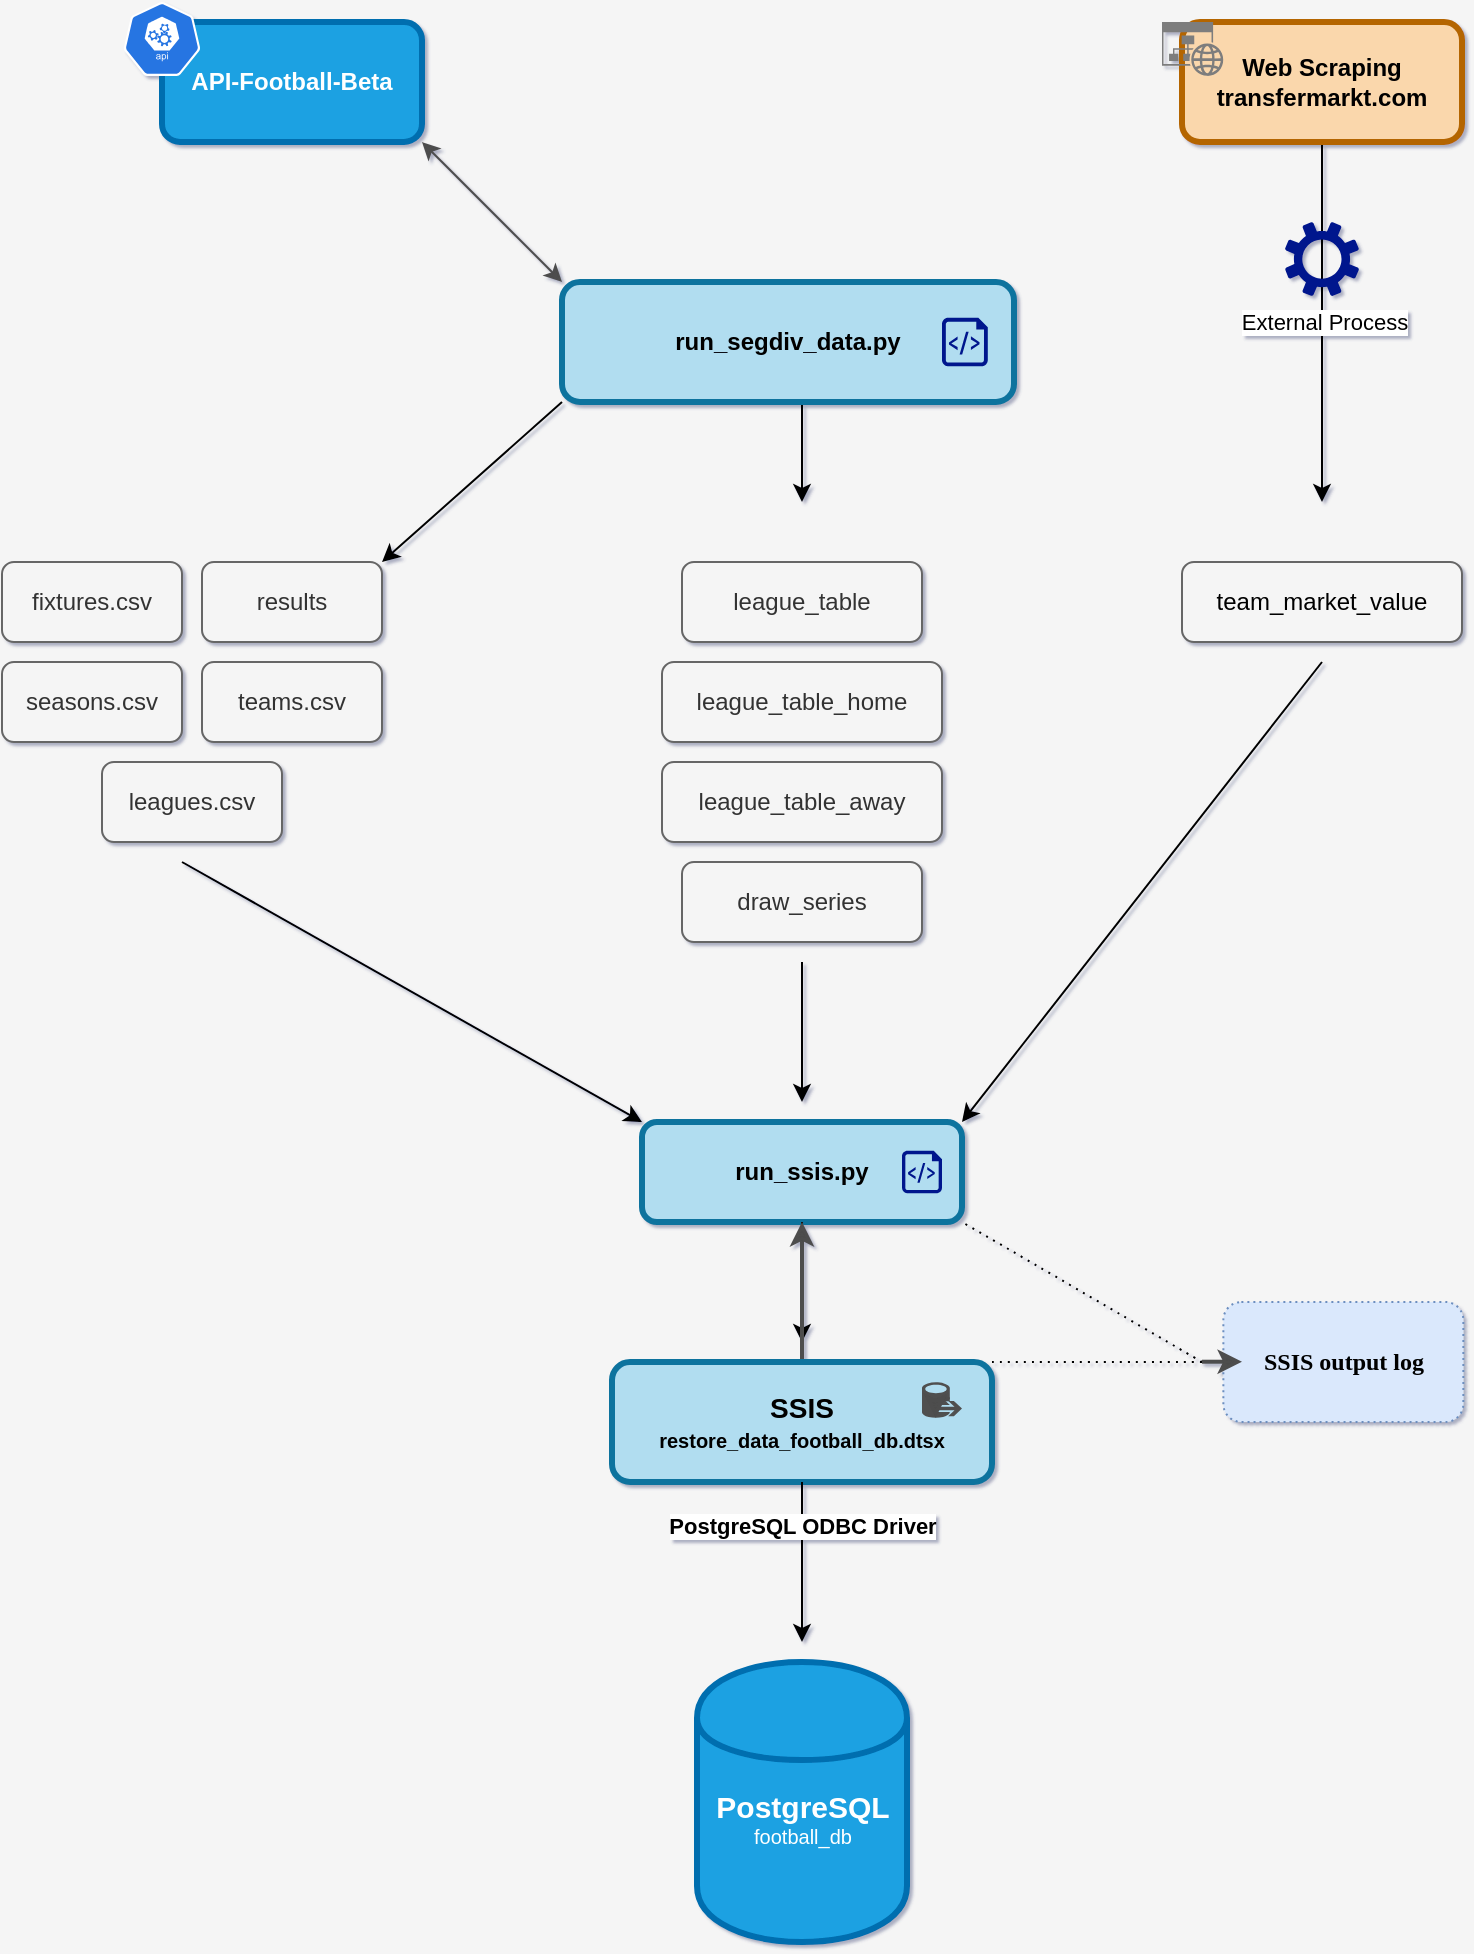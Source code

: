 <mxfile version="20.0.4" type="device"><diagram id="TTiKXAyOZqXI4jngOnn6" name="Page-1"><mxGraphModel dx="1483" dy="827" grid="1" gridSize="9" guides="1" tooltips="1" connect="1" arrows="1" fold="1" page="1" pageScale="1" pageWidth="827" pageHeight="1169" background="#F5F5F5" math="0" shadow="1"><root><mxCell id="0"/><mxCell id="1" parent="0"/><mxCell id="fuP0CIP1Tz-K_ukxdDME-51" style="edgeStyle=orthogonalEdgeStyle;rounded=0;orthogonalLoop=1;jettySize=auto;html=1;" parent="1" source="fuP0CIP1Tz-K_ukxdDME-1" edge="1"><mxGeometry relative="1" as="geometry"><Array as="points"><mxPoint x="440" y="230"/><mxPoint x="440" y="230"/></Array><mxPoint x="440" y="250" as="targetPoint"/></mxGeometry></mxCell><mxCell id="fuP0CIP1Tz-K_ukxdDME-1" value="run_segdiv_data.py" style="rounded=1;whiteSpace=wrap;html=1;fillColor=#b1ddf0;strokeColor=#10739e;strokeWidth=3;fontStyle=1;" parent="1" vertex="1"><mxGeometry x="320" y="140" width="226" height="60" as="geometry"/></mxCell><mxCell id="fuP0CIP1Tz-K_ukxdDME-2" value="fixtures.csv" style="rounded=1;whiteSpace=wrap;html=1;fillColor=#f5f5f5;strokeColor=#666666;fontColor=#333333;" parent="1" vertex="1"><mxGeometry x="40" y="280" width="90" height="40" as="geometry"/></mxCell><mxCell id="fuP0CIP1Tz-K_ukxdDME-3" value="results&lt;br&gt;" style="rounded=1;whiteSpace=wrap;html=1;fillColor=#f5f5f5;fontColor=#333333;strokeColor=#666666;" parent="1" vertex="1"><mxGeometry x="140" y="280" width="90" height="40" as="geometry"/></mxCell><mxCell id="fuP0CIP1Tz-K_ukxdDME-4" value="seasons.csv" style="rounded=1;whiteSpace=wrap;html=1;fillColor=#f5f5f5;fontColor=#333333;strokeColor=#666666;" parent="1" vertex="1"><mxGeometry x="40" y="330" width="90" height="40" as="geometry"/></mxCell><mxCell id="fuP0CIP1Tz-K_ukxdDME-5" value="teams.csv" style="rounded=1;whiteSpace=wrap;html=1;fillColor=#f5f5f5;fontColor=#333333;strokeColor=#666666;" parent="1" vertex="1"><mxGeometry x="140" y="330" width="90" height="40" as="geometry"/></mxCell><mxCell id="fuP0CIP1Tz-K_ukxdDME-7" value="leagues.csv" style="rounded=1;whiteSpace=wrap;html=1;fillColor=#f5f5f5;fontColor=#333333;strokeColor=#666666;" parent="1" vertex="1"><mxGeometry x="90" y="380" width="90" height="40" as="geometry"/></mxCell><mxCell id="fuP0CIP1Tz-K_ukxdDME-8" value="" style="endArrow=classic;html=1;rounded=0;exitX=0;exitY=1;exitDx=0;exitDy=0;entryX=1;entryY=0;entryDx=0;entryDy=0;" parent="1" source="fuP0CIP1Tz-K_ukxdDME-1" target="fuP0CIP1Tz-K_ukxdDME-3" edge="1"><mxGeometry width="50" height="50" relative="1" as="geometry"><mxPoint x="300" y="210" as="sourcePoint"/><mxPoint x="240" y="260" as="targetPoint"/><Array as="points"/></mxGeometry></mxCell><mxCell id="fuP0CIP1Tz-K_ukxdDME-9" value="&lt;b&gt;API-Football-Beta&lt;/b&gt;" style="rounded=1;whiteSpace=wrap;html=1;fillColor=#1ba1e2;strokeColor=#006EAF;strokeWidth=3;fontColor=#ffffff;" parent="1" vertex="1"><mxGeometry x="120" y="10" width="130" height="60" as="geometry"/></mxCell><mxCell id="fuP0CIP1Tz-K_ukxdDME-38" value="" style="endArrow=classic;startArrow=classic;html=1;rounded=0;exitX=0;exitY=0;exitDx=0;exitDy=0;entryX=1;entryY=1;entryDx=0;entryDy=0;strokeWidth=1;fontSize=10;strokeColor=#4D4D4D;" parent="1" source="fuP0CIP1Tz-K_ukxdDME-1" target="fuP0CIP1Tz-K_ukxdDME-9" edge="1"><mxGeometry width="50" height="50" relative="1" as="geometry"><mxPoint x="310" y="140" as="sourcePoint"/><mxPoint x="240" y="80" as="targetPoint"/></mxGeometry></mxCell><mxCell id="fuP0CIP1Tz-K_ukxdDME-53" value="External Process" style="edgeStyle=orthogonalEdgeStyle;orthogonalLoop=1;jettySize=auto;strokeWidth=1;shadow=0;sketch=0;spacingLeft=0;spacingBottom=0;html=1;curved=1;" parent="1" source="fuP0CIP1Tz-K_ukxdDME-39" edge="1"><mxGeometry relative="1" as="geometry"><mxPoint x="700" y="250" as="targetPoint"/></mxGeometry></mxCell><mxCell id="fuP0CIP1Tz-K_ukxdDME-39" value="&lt;b&gt;Web Scraping&lt;br&gt;transfermarkt.com&lt;/b&gt;" style="rounded=1;whiteSpace=wrap;html=1;fillColor=#fad7ac;strokeColor=#b46504;strokeWidth=3;" parent="1" vertex="1"><mxGeometry x="630" y="10" width="140" height="60" as="geometry"/></mxCell><mxCell id="fuP0CIP1Tz-K_ukxdDME-40" value="run_ssis.py" style="rounded=1;whiteSpace=wrap;html=1;fillColor=#b1ddf0;strokeColor=#10739e;strokeWidth=3;fontStyle=1" parent="1" vertex="1"><mxGeometry x="360" y="560" width="160" height="50" as="geometry"/></mxCell><mxCell id="fuP0CIP1Tz-K_ukxdDME-43" value="league_table" style="rounded=1;whiteSpace=wrap;html=1;fillColor=#f5f5f5;fontColor=#333333;strokeColor=#666666;" parent="1" vertex="1"><mxGeometry x="380" y="280" width="120" height="40" as="geometry"/></mxCell><mxCell id="fuP0CIP1Tz-K_ukxdDME-44" value="league_table_home" style="rounded=1;whiteSpace=wrap;html=1;fillColor=#f5f5f5;fontColor=#333333;strokeColor=#666666;" parent="1" vertex="1"><mxGeometry x="370" y="330" width="140" height="40" as="geometry"/></mxCell><mxCell id="fuP0CIP1Tz-K_ukxdDME-47" value="league_table_away" style="rounded=1;whiteSpace=wrap;html=1;fillColor=#f5f5f5;fontColor=#333333;strokeColor=#666666;" parent="1" vertex="1"><mxGeometry x="370" y="380" width="140" height="40" as="geometry"/></mxCell><mxCell id="fuP0CIP1Tz-K_ukxdDME-48" value="draw_series" style="rounded=1;whiteSpace=wrap;html=1;fillColor=#f5f5f5;fontColor=#333333;strokeColor=#666666;" parent="1" vertex="1"><mxGeometry x="380" y="430" width="120" height="40" as="geometry"/></mxCell><mxCell id="fuP0CIP1Tz-K_ukxdDME-54" value="team_market_value" style="rounded=1;whiteSpace=wrap;html=1;fillColor=#f5f5f5;strokeColor=#666666;" parent="1" vertex="1"><mxGeometry x="630" y="280" width="140" height="40" as="geometry"/></mxCell><mxCell id="NS3TTmbyQYQxU1IbLbh8-4" value="" style="endArrow=classic;html=1;rounded=0;" parent="1" edge="1"><mxGeometry width="50" height="50" relative="1" as="geometry"><mxPoint x="440" y="480" as="sourcePoint"/><mxPoint x="440" y="550" as="targetPoint"/></mxGeometry></mxCell><mxCell id="NS3TTmbyQYQxU1IbLbh8-5" value="" style="endArrow=classic;html=1;rounded=0;entryX=1;entryY=0;entryDx=0;entryDy=0;" parent="1" target="fuP0CIP1Tz-K_ukxdDME-40" edge="1"><mxGeometry width="50" height="50" relative="1" as="geometry"><mxPoint x="700" y="330" as="sourcePoint"/><mxPoint x="710" y="420" as="targetPoint"/></mxGeometry></mxCell><mxCell id="NS3TTmbyQYQxU1IbLbh8-6" value="" style="endArrow=classic;html=1;rounded=0;entryX=0;entryY=0;entryDx=0;entryDy=0;" parent="1" target="fuP0CIP1Tz-K_ukxdDME-40" edge="1"><mxGeometry width="50" height="50" relative="1" as="geometry"><mxPoint x="130" y="430" as="sourcePoint"/><mxPoint x="205" y="470" as="targetPoint"/></mxGeometry></mxCell><mxCell id="NS3TTmbyQYQxU1IbLbh8-8" value="" style="endArrow=classic;html=1;rounded=0;exitX=0.5;exitY=1;exitDx=0;exitDy=0;fillColor=none;" parent="1" source="fuP0CIP1Tz-K_ukxdDME-40" edge="1"><mxGeometry width="50" height="50" relative="1" as="geometry"><mxPoint x="390" y="790" as="sourcePoint"/><mxPoint x="440" y="670" as="targetPoint"/></mxGeometry></mxCell><mxCell id="NS3TTmbyQYQxU1IbLbh8-82" value="" style="edgeStyle=orthogonalEdgeStyle;curved=1;sketch=0;orthogonalLoop=1;jettySize=auto;html=1;shadow=0;fontFamily=Times New Roman;fontSize=12;strokeColor=#4D4D4D;strokeWidth=2;" parent="1" source="NS3TTmbyQYQxU1IbLbh8-9" target="fuP0CIP1Tz-K_ukxdDME-40" edge="1"><mxGeometry relative="1" as="geometry"/></mxCell><mxCell id="NS3TTmbyQYQxU1IbLbh8-9" value="&lt;b&gt;&lt;font style=&quot;font-size: 14px;&quot;&gt;SSIS&lt;/font&gt;&lt;br&gt;&lt;font style=&quot;font-size: 10px;&quot;&gt;restore_data_football_db.dtsx&lt;/font&gt;&lt;/b&gt;" style="rounded=1;whiteSpace=wrap;html=1;strokeWidth=3;fillColor=#b1ddf0;strokeColor=#10739e;" parent="1" vertex="1"><mxGeometry x="345" y="680" width="190" height="60" as="geometry"/></mxCell><mxCell id="NS3TTmbyQYQxU1IbLbh8-19" value="&lt;font style=&quot;&quot;&gt;&lt;b style=&quot;&quot;&gt;&lt;font style=&quot;font-size: 15px;&quot;&gt;PostgreSQL&lt;/font&gt;&lt;/b&gt;&lt;/font&gt;&lt;br&gt;football_db" style="shape=cylinder;whiteSpace=wrap;html=1;boundedLbl=1;backgroundOutline=1;fontSize=10;strokeWidth=3;fillColor=#1ba1e2;fontColor=#ffffff;strokeColor=#006EAF;spacingBottom=24;spacingTop=0;spacing=16;align=center;" parent="1" vertex="1"><mxGeometry x="387.5" y="830" width="105" height="140" as="geometry"/></mxCell><mxCell id="NS3TTmbyQYQxU1IbLbh8-20" value="" style="endArrow=classic;html=1;shadow=0;sketch=0;fontSize=10;strokeWidth=1;curved=1;" parent="1" edge="1"><mxGeometry width="50" height="50" relative="1" as="geometry"><mxPoint x="440" y="740" as="sourcePoint"/><mxPoint x="440" y="820" as="targetPoint"/></mxGeometry></mxCell><mxCell id="NS3TTmbyQYQxU1IbLbh8-38" value="PostgreSQL ODBC Driver" style="edgeLabel;html=1;align=center;verticalAlign=middle;resizable=0;points=[];fontSize=11;fontStyle=1" parent="NS3TTmbyQYQxU1IbLbh8-20" vertex="1" connectable="0"><mxGeometry x="-0.465" y="-2" relative="1" as="geometry"><mxPoint x="2" as="offset"/></mxGeometry></mxCell><mxCell id="NS3TTmbyQYQxU1IbLbh8-25" value="" style="sketch=0;aspect=fixed;pointerEvents=1;shadow=0;dashed=0;html=1;strokeColor=none;labelPosition=center;verticalLabelPosition=bottom;verticalAlign=top;align=center;fillColor=#00188D;shape=mxgraph.azure.script_file;fontSize=15;" parent="1" vertex="1"><mxGeometry x="510" y="157.82" width="22.9" height="24.36" as="geometry"/></mxCell><mxCell id="NS3TTmbyQYQxU1IbLbh8-28" value="" style="sketch=0;aspect=fixed;pointerEvents=1;shadow=0;dashed=0;html=1;strokeColor=none;labelPosition=center;verticalLabelPosition=bottom;verticalAlign=top;align=center;fillColor=#00188D;shape=mxgraph.azure.script_file;fontSize=15;" parent="1" vertex="1"><mxGeometry x="490" y="574.36" width="20" height="21.28" as="geometry"/></mxCell><mxCell id="NS3TTmbyQYQxU1IbLbh8-30" value="" style="sketch=0;html=1;dashed=0;whitespace=wrap;fillColor=#2875E2;strokeColor=#ffffff;points=[[0.005,0.63,0],[0.1,0.2,0],[0.9,0.2,0],[0.5,0,0],[0.995,0.63,0],[0.72,0.99,0],[0.5,1,0],[0.28,0.99,0]];shape=mxgraph.kubernetes.icon;prIcon=api;shadow=0;fontSize=15;" parent="1" vertex="1"><mxGeometry x="100" width="40" height="37" as="geometry"/></mxCell><mxCell id="NS3TTmbyQYQxU1IbLbh8-35" value="" style="shape=image;html=1;verticalAlign=top;verticalLabelPosition=bottom;labelBackgroundColor=#ffffff;imageAspect=0;aspect=fixed;image=https://cdn0.iconfinder.com/data/icons/phosphor-light-vol-2/256/file-csv-light-128.png;shadow=0;fontSize=15;strokeWidth=3;" parent="1" vertex="1"><mxGeometry x="123.91" y="257.82" width="22.18" height="22.18" as="geometry"/></mxCell><mxCell id="NS3TTmbyQYQxU1IbLbh8-47" value="" style="sketch=0;pointerEvents=1;shadow=0;dashed=0;html=1;strokeColor=none;labelPosition=center;verticalLabelPosition=bottom;verticalAlign=top;align=center;fillColor=#505050;shape=mxgraph.mscae.intune.data_migration_wizard;fontSize=11;" parent="1" vertex="1"><mxGeometry x="500" y="690" width="20" height="18" as="geometry"/></mxCell><mxCell id="NS3TTmbyQYQxU1IbLbh8-52" value="" style="sketch=0;aspect=fixed;pointerEvents=1;shadow=0;dashed=0;html=1;strokeColor=none;labelPosition=center;verticalLabelPosition=bottom;verticalAlign=top;align=center;shape=mxgraph.mscae.enterprise.website_generic;fillColor=#7D7D7D;fontSize=11;" parent="1" vertex="1"><mxGeometry x="620" y="10" width="30.68" height="27" as="geometry"/></mxCell><mxCell id="NS3TTmbyQYQxU1IbLbh8-53" value="" style="sketch=0;aspect=fixed;pointerEvents=1;shadow=0;dashed=0;html=1;strokeColor=none;labelPosition=center;verticalLabelPosition=bottom;verticalAlign=top;align=center;fillColor=#00188D;shape=mxgraph.mscae.enterprise.settings;fontSize=11;" parent="1" vertex="1"><mxGeometry x="681.5" y="110" width="37" height="37" as="geometry"/></mxCell><mxCell id="NS3TTmbyQYQxU1IbLbh8-58" value="" style="shape=image;html=1;verticalAlign=top;verticalLabelPosition=bottom;labelBackgroundColor=#ffffff;imageAspect=0;aspect=fixed;image=https://cdn0.iconfinder.com/data/icons/phosphor-light-vol-2/256/file-csv-light-128.png;shadow=0;fontSize=15;strokeWidth=3;" parent="1" vertex="1"><mxGeometry x="428.91" y="257.82" width="22.18" height="22.18" as="geometry"/></mxCell><mxCell id="NS3TTmbyQYQxU1IbLbh8-60" value="" style="shape=image;html=1;verticalAlign=top;verticalLabelPosition=bottom;labelBackgroundColor=#ffffff;imageAspect=0;aspect=fixed;image=https://cdn0.iconfinder.com/data/icons/phosphor-light-vol-2/256/file-csv-light-128.png;shadow=0;fontSize=15;strokeWidth=3;" parent="1" vertex="1"><mxGeometry x="688.91" y="257.82" width="22.18" height="22.18" as="geometry"/></mxCell><mxCell id="NS3TTmbyQYQxU1IbLbh8-61" style="edgeStyle=orthogonalEdgeStyle;curved=1;sketch=0;orthogonalLoop=1;jettySize=auto;html=1;exitX=0.695;exitY=0.48;exitDx=0;exitDy=0;exitPerimeter=0;entryX=0.34;entryY=0.995;entryDx=0;entryDy=0;entryPerimeter=0;shadow=0;fontFamily=Times New Roman;fontSize=11;strokeColor=#4D4D4D;strokeWidth=2;" parent="1" source="NS3TTmbyQYQxU1IbLbh8-47" target="NS3TTmbyQYQxU1IbLbh8-47" edge="1"><mxGeometry relative="1" as="geometry"/></mxCell><mxCell id="NS3TTmbyQYQxU1IbLbh8-76" value="" style="endArrow=none;dashed=1;html=1;dashPattern=1 3;strokeWidth=1;shadow=0;sketch=0;fontFamily=Times New Roman;fontSize=10;curved=1;entryX=1;entryY=1;entryDx=0;entryDy=0;endSize=6;" parent="1" target="fuP0CIP1Tz-K_ukxdDME-40" edge="1"><mxGeometry width="50" height="50" relative="1" as="geometry"><mxPoint x="640" y="680" as="sourcePoint"/><mxPoint x="480" y="570" as="targetPoint"/></mxGeometry></mxCell><mxCell id="NS3TTmbyQYQxU1IbLbh8-78" value="&lt;font style=&quot;font-size: 12px;&quot;&gt;&lt;b&gt;SSIS output log&lt;/b&gt;&lt;/font&gt;" style="rounded=1;whiteSpace=wrap;html=1;shadow=0;glass=0;dashed=1;dashPattern=1 2;sketch=0;fontFamily=Times New Roman;fontSize=10;strokeWidth=1;fillColor=#dae8fc;gradientDirection=south;strokeColor=#6c8ebf;" parent="1" vertex="1"><mxGeometry x="650.68" y="650" width="120" height="60" as="geometry"/></mxCell><mxCell id="NS3TTmbyQYQxU1IbLbh8-79" value="" style="endArrow=classic;html=1;shadow=0;sketch=0;fontFamily=Times New Roman;fontSize=10;strokeColor=#4D4D4D;strokeWidth=2;curved=1;" parent="1" edge="1"><mxGeometry width="50" height="50" relative="1" as="geometry"><mxPoint x="640" y="679.86" as="sourcePoint"/><mxPoint x="660" y="679.86" as="targetPoint"/></mxGeometry></mxCell><mxCell id="NS3TTmbyQYQxU1IbLbh8-83" value="" style="endArrow=none;dashed=1;html=1;dashPattern=1 3;strokeWidth=1;shadow=0;sketch=0;fontFamily=Times New Roman;fontSize=12;endSize=6;curved=1;exitX=1;exitY=0;exitDx=0;exitDy=0;" parent="1" source="NS3TTmbyQYQxU1IbLbh8-9" edge="1"><mxGeometry width="50" height="50" relative="1" as="geometry"><mxPoint x="560" y="724" as="sourcePoint"/><mxPoint x="640" y="680" as="targetPoint"/></mxGeometry></mxCell></root></mxGraphModel></diagram></mxfile>